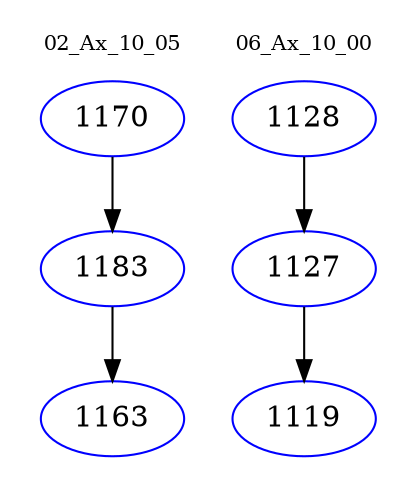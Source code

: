 digraph{
subgraph cluster_0 {
color = white
label = "02_Ax_10_05";
fontsize=10;
T0_1170 [label="1170", color="blue"]
T0_1170 -> T0_1183 [color="black"]
T0_1183 [label="1183", color="blue"]
T0_1183 -> T0_1163 [color="black"]
T0_1163 [label="1163", color="blue"]
}
subgraph cluster_1 {
color = white
label = "06_Ax_10_00";
fontsize=10;
T1_1128 [label="1128", color="blue"]
T1_1128 -> T1_1127 [color="black"]
T1_1127 [label="1127", color="blue"]
T1_1127 -> T1_1119 [color="black"]
T1_1119 [label="1119", color="blue"]
}
}
